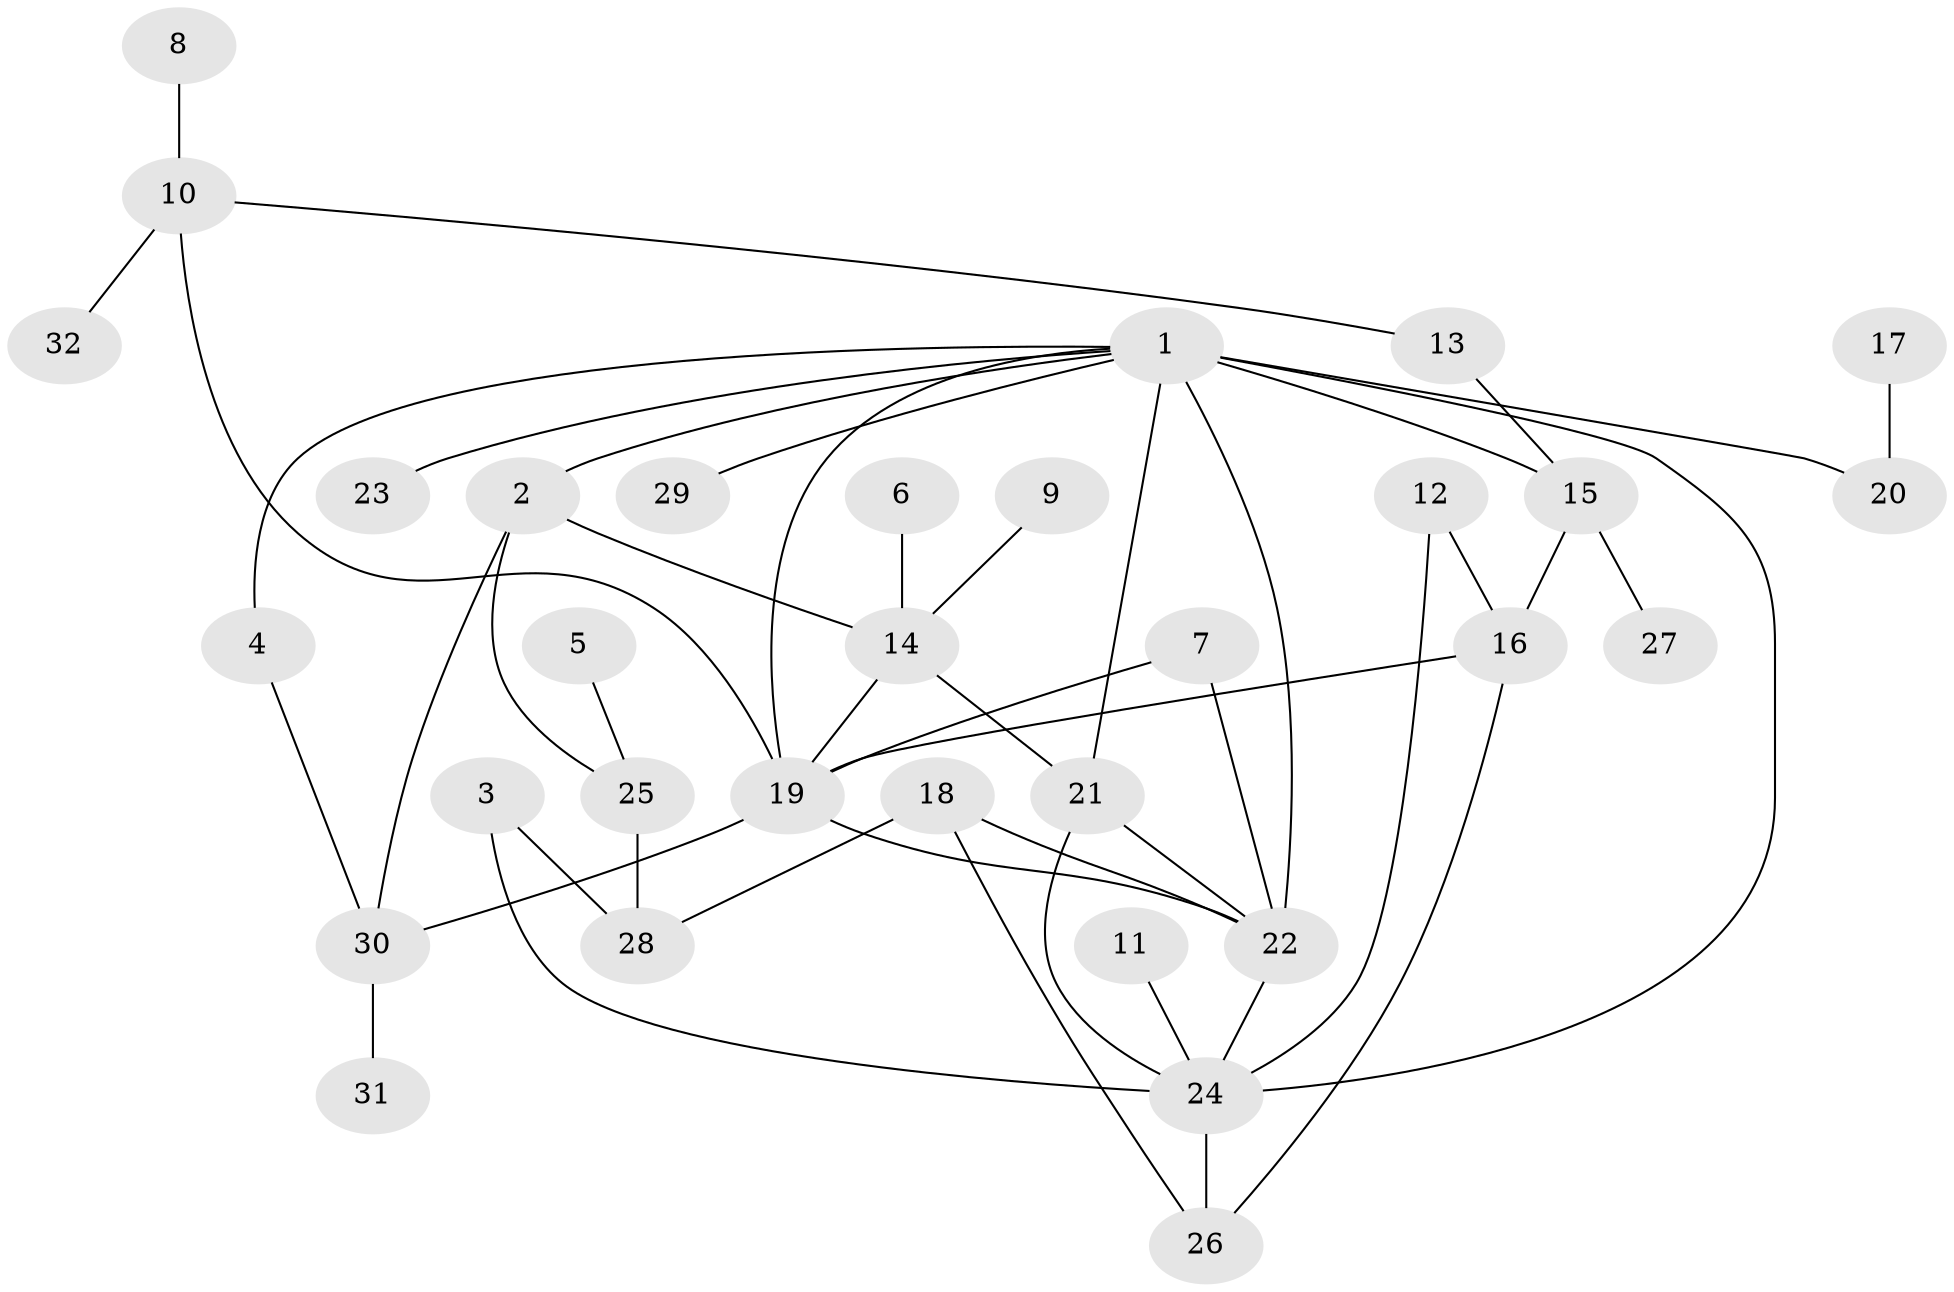 // original degree distribution, {4: 0.1875, 7: 0.015625, 2: 0.296875, 6: 0.015625, 3: 0.15625, 5: 0.046875, 1: 0.28125}
// Generated by graph-tools (version 1.1) at 2025/25/03/09/25 03:25:32]
// undirected, 32 vertices, 47 edges
graph export_dot {
graph [start="1"]
  node [color=gray90,style=filled];
  1;
  2;
  3;
  4;
  5;
  6;
  7;
  8;
  9;
  10;
  11;
  12;
  13;
  14;
  15;
  16;
  17;
  18;
  19;
  20;
  21;
  22;
  23;
  24;
  25;
  26;
  27;
  28;
  29;
  30;
  31;
  32;
  1 -- 2 [weight=1.0];
  1 -- 4 [weight=1.0];
  1 -- 15 [weight=1.0];
  1 -- 19 [weight=1.0];
  1 -- 20 [weight=1.0];
  1 -- 21 [weight=2.0];
  1 -- 22 [weight=1.0];
  1 -- 23 [weight=1.0];
  1 -- 24 [weight=1.0];
  1 -- 29 [weight=1.0];
  2 -- 14 [weight=1.0];
  2 -- 25 [weight=1.0];
  2 -- 30 [weight=1.0];
  3 -- 24 [weight=1.0];
  3 -- 28 [weight=1.0];
  4 -- 30 [weight=1.0];
  5 -- 25 [weight=1.0];
  6 -- 14 [weight=1.0];
  7 -- 19 [weight=1.0];
  7 -- 22 [weight=1.0];
  8 -- 10 [weight=1.0];
  9 -- 14 [weight=1.0];
  10 -- 13 [weight=1.0];
  10 -- 19 [weight=1.0];
  10 -- 32 [weight=1.0];
  11 -- 24 [weight=1.0];
  12 -- 16 [weight=1.0];
  12 -- 24 [weight=1.0];
  13 -- 15 [weight=1.0];
  14 -- 19 [weight=1.0];
  14 -- 21 [weight=1.0];
  15 -- 16 [weight=1.0];
  15 -- 27 [weight=1.0];
  16 -- 19 [weight=1.0];
  16 -- 26 [weight=1.0];
  17 -- 20 [weight=1.0];
  18 -- 22 [weight=1.0];
  18 -- 26 [weight=1.0];
  18 -- 28 [weight=1.0];
  19 -- 22 [weight=1.0];
  19 -- 30 [weight=1.0];
  21 -- 22 [weight=1.0];
  21 -- 24 [weight=1.0];
  22 -- 24 [weight=1.0];
  24 -- 26 [weight=1.0];
  25 -- 28 [weight=1.0];
  30 -- 31 [weight=1.0];
}
